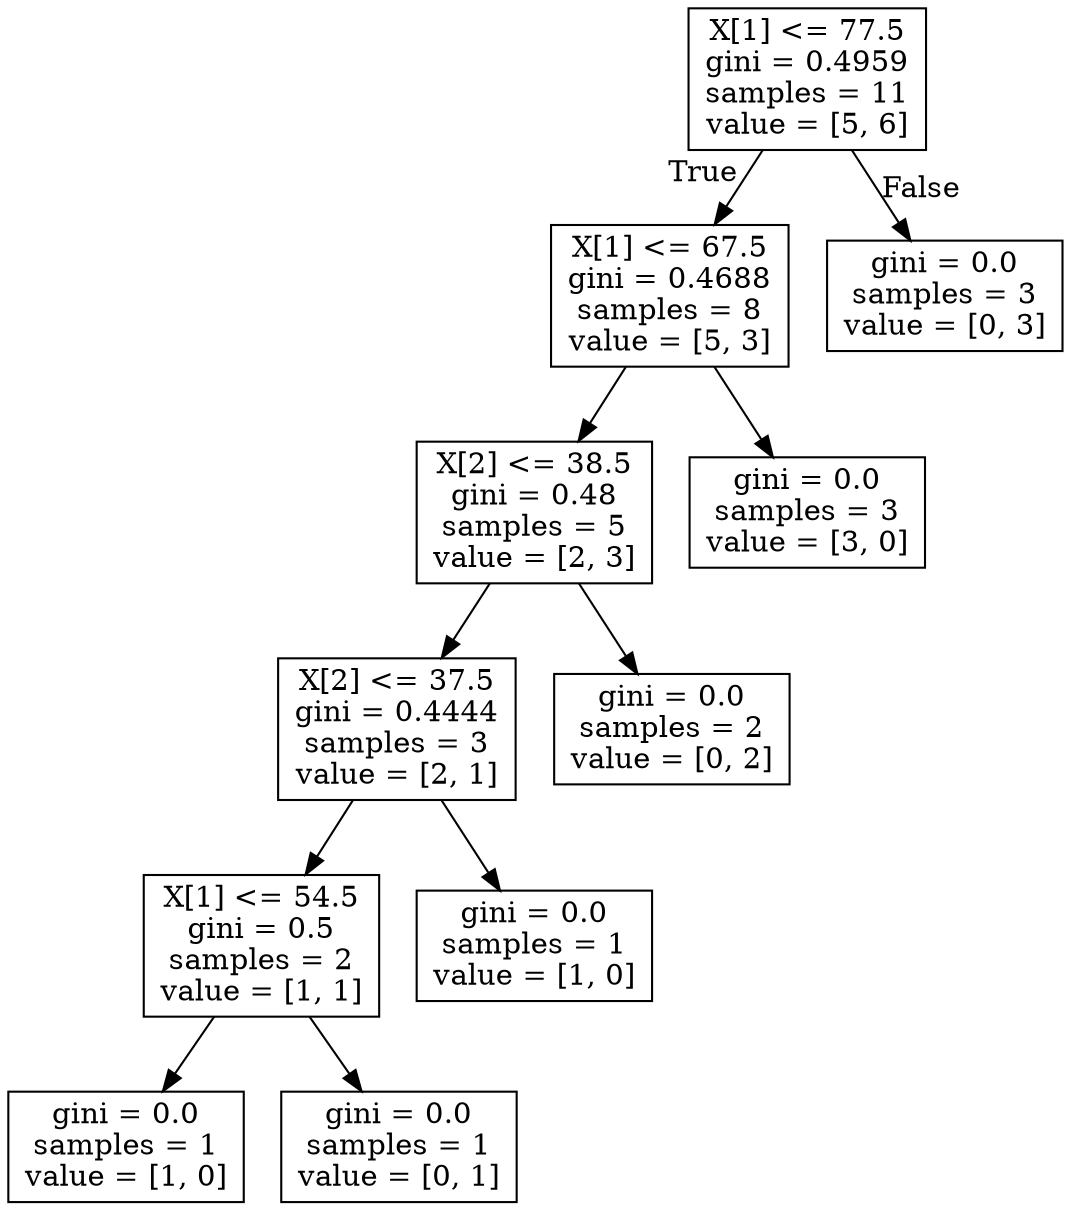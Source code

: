 digraph Tree {
node [shape=box] ;
0 [label="X[1] <= 77.5\ngini = 0.4959\nsamples = 11\nvalue = [5, 6]"] ;
1 [label="X[1] <= 67.5\ngini = 0.4688\nsamples = 8\nvalue = [5, 3]"] ;
0 -> 1 [labeldistance=2.5, labelangle=45, headlabel="True"] ;
2 [label="X[2] <= 38.5\ngini = 0.48\nsamples = 5\nvalue = [2, 3]"] ;
1 -> 2 ;
3 [label="X[2] <= 37.5\ngini = 0.4444\nsamples = 3\nvalue = [2, 1]"] ;
2 -> 3 ;
4 [label="X[1] <= 54.5\ngini = 0.5\nsamples = 2\nvalue = [1, 1]"] ;
3 -> 4 ;
5 [label="gini = 0.0\nsamples = 1\nvalue = [1, 0]"] ;
4 -> 5 ;
6 [label="gini = 0.0\nsamples = 1\nvalue = [0, 1]"] ;
4 -> 6 ;
7 [label="gini = 0.0\nsamples = 1\nvalue = [1, 0]"] ;
3 -> 7 ;
8 [label="gini = 0.0\nsamples = 2\nvalue = [0, 2]"] ;
2 -> 8 ;
9 [label="gini = 0.0\nsamples = 3\nvalue = [3, 0]"] ;
1 -> 9 ;
10 [label="gini = 0.0\nsamples = 3\nvalue = [0, 3]"] ;
0 -> 10 [labeldistance=2.5, labelangle=-45, headlabel="False"] ;
}